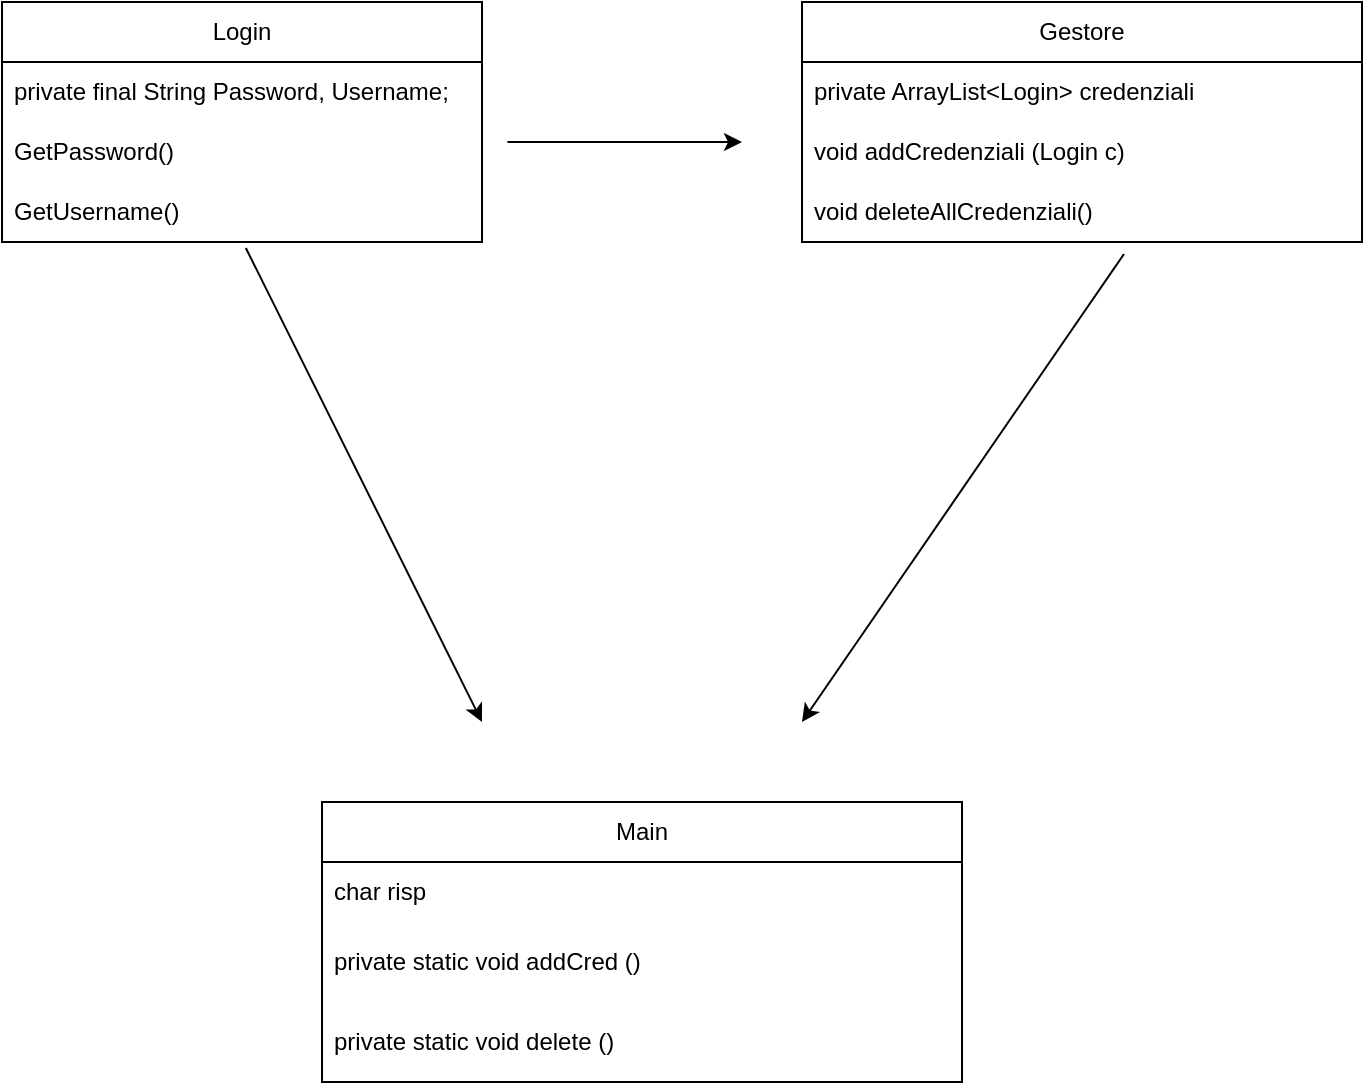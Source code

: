 <mxfile version="21.2.1" type="device">
  <diagram name="Pagina-1" id="VMnnnd-cZneFrEVaAW6f">
    <mxGraphModel dx="1434" dy="739" grid="1" gridSize="10" guides="1" tooltips="1" connect="1" arrows="1" fold="1" page="1" pageScale="1" pageWidth="827" pageHeight="1169" math="0" shadow="0">
      <root>
        <mxCell id="0" />
        <mxCell id="1" parent="0" />
        <mxCell id="jaEqhWXVQct8KkS0uilv-1" value="Login" style="swimlane;fontStyle=0;childLayout=stackLayout;horizontal=1;startSize=30;horizontalStack=0;resizeParent=1;resizeParentMax=0;resizeLast=0;collapsible=1;marginBottom=0;whiteSpace=wrap;html=1;" vertex="1" parent="1">
          <mxGeometry x="40" y="160" width="240" height="120" as="geometry" />
        </mxCell>
        <mxCell id="jaEqhWXVQct8KkS0uilv-2" value="private final String Password, Username;" style="text;strokeColor=none;fillColor=none;align=left;verticalAlign=middle;spacingLeft=4;spacingRight=4;overflow=hidden;points=[[0,0.5],[1,0.5]];portConstraint=eastwest;rotatable=0;whiteSpace=wrap;html=1;" vertex="1" parent="jaEqhWXVQct8KkS0uilv-1">
          <mxGeometry y="30" width="240" height="30" as="geometry" />
        </mxCell>
        <mxCell id="jaEqhWXVQct8KkS0uilv-3" value="GetPassword()" style="text;strokeColor=none;fillColor=none;align=left;verticalAlign=middle;spacingLeft=4;spacingRight=4;overflow=hidden;points=[[0,0.5],[1,0.5]];portConstraint=eastwest;rotatable=0;whiteSpace=wrap;html=1;" vertex="1" parent="jaEqhWXVQct8KkS0uilv-1">
          <mxGeometry y="60" width="240" height="30" as="geometry" />
        </mxCell>
        <mxCell id="jaEqhWXVQct8KkS0uilv-4" value="GetUsername()" style="text;strokeColor=none;fillColor=none;align=left;verticalAlign=middle;spacingLeft=4;spacingRight=4;overflow=hidden;points=[[0,0.5],[1,0.5]];portConstraint=eastwest;rotatable=0;whiteSpace=wrap;html=1;" vertex="1" parent="jaEqhWXVQct8KkS0uilv-1">
          <mxGeometry y="90" width="240" height="30" as="geometry" />
        </mxCell>
        <mxCell id="jaEqhWXVQct8KkS0uilv-9" value="" style="endArrow=classic;html=1;rounded=0;exitX=1.053;exitY=0.333;exitDx=0;exitDy=0;exitPerimeter=0;" edge="1" parent="1" source="jaEqhWXVQct8KkS0uilv-3">
          <mxGeometry width="50" height="50" relative="1" as="geometry">
            <mxPoint x="350" y="250" as="sourcePoint" />
            <mxPoint x="410" y="230" as="targetPoint" />
          </mxGeometry>
        </mxCell>
        <mxCell id="jaEqhWXVQct8KkS0uilv-10" value="Gestore" style="swimlane;fontStyle=0;childLayout=stackLayout;horizontal=1;startSize=30;horizontalStack=0;resizeParent=1;resizeParentMax=0;resizeLast=0;collapsible=1;marginBottom=0;whiteSpace=wrap;html=1;" vertex="1" parent="1">
          <mxGeometry x="440" y="160" width="280" height="120" as="geometry" />
        </mxCell>
        <mxCell id="jaEqhWXVQct8KkS0uilv-11" value="private ArrayList&amp;lt;Login&amp;gt; credenziali" style="text;strokeColor=none;fillColor=none;align=left;verticalAlign=middle;spacingLeft=4;spacingRight=4;overflow=hidden;points=[[0,0.5],[1,0.5]];portConstraint=eastwest;rotatable=0;whiteSpace=wrap;html=1;" vertex="1" parent="jaEqhWXVQct8KkS0uilv-10">
          <mxGeometry y="30" width="280" height="30" as="geometry" />
        </mxCell>
        <mxCell id="jaEqhWXVQct8KkS0uilv-12" value="void addCredenziali (Login c)" style="text;strokeColor=none;fillColor=none;align=left;verticalAlign=middle;spacingLeft=4;spacingRight=4;overflow=hidden;points=[[0,0.5],[1,0.5]];portConstraint=eastwest;rotatable=0;whiteSpace=wrap;html=1;" vertex="1" parent="jaEqhWXVQct8KkS0uilv-10">
          <mxGeometry y="60" width="280" height="30" as="geometry" />
        </mxCell>
        <mxCell id="jaEqhWXVQct8KkS0uilv-13" value="void deleteAllCredenziali()" style="text;strokeColor=none;fillColor=none;align=left;verticalAlign=middle;spacingLeft=4;spacingRight=4;overflow=hidden;points=[[0,0.5],[1,0.5]];portConstraint=eastwest;rotatable=0;whiteSpace=wrap;html=1;" vertex="1" parent="jaEqhWXVQct8KkS0uilv-10">
          <mxGeometry y="90" width="280" height="30" as="geometry" />
        </mxCell>
        <mxCell id="jaEqhWXVQct8KkS0uilv-14" value="" style="endArrow=classic;html=1;rounded=0;exitX=0.508;exitY=1.1;exitDx=0;exitDy=0;exitPerimeter=0;" edge="1" parent="1" source="jaEqhWXVQct8KkS0uilv-4">
          <mxGeometry width="50" height="50" relative="1" as="geometry">
            <mxPoint x="230" y="470" as="sourcePoint" />
            <mxPoint x="280" y="520" as="targetPoint" />
            <Array as="points" />
          </mxGeometry>
        </mxCell>
        <mxCell id="jaEqhWXVQct8KkS0uilv-15" value="" style="endArrow=classic;html=1;rounded=0;exitX=0.575;exitY=1.2;exitDx=0;exitDy=0;exitPerimeter=0;" edge="1" parent="1" source="jaEqhWXVQct8KkS0uilv-13">
          <mxGeometry width="50" height="50" relative="1" as="geometry">
            <mxPoint x="450" y="380" as="sourcePoint" />
            <mxPoint x="440" y="520" as="targetPoint" />
          </mxGeometry>
        </mxCell>
        <mxCell id="jaEqhWXVQct8KkS0uilv-16" value="Main" style="swimlane;fontStyle=0;childLayout=stackLayout;horizontal=1;startSize=30;horizontalStack=0;resizeParent=1;resizeParentMax=0;resizeLast=0;collapsible=1;marginBottom=0;whiteSpace=wrap;html=1;" vertex="1" parent="1">
          <mxGeometry x="200" y="560" width="320" height="140" as="geometry" />
        </mxCell>
        <mxCell id="jaEqhWXVQct8KkS0uilv-17" value="char risp" style="text;strokeColor=none;fillColor=none;align=left;verticalAlign=middle;spacingLeft=4;spacingRight=4;overflow=hidden;points=[[0,0.5],[1,0.5]];portConstraint=eastwest;rotatable=0;whiteSpace=wrap;html=1;" vertex="1" parent="jaEqhWXVQct8KkS0uilv-16">
          <mxGeometry y="30" width="320" height="30" as="geometry" />
        </mxCell>
        <mxCell id="jaEqhWXVQct8KkS0uilv-18" value="private static void addCred ()" style="text;strokeColor=none;fillColor=none;align=left;verticalAlign=middle;spacingLeft=4;spacingRight=4;overflow=hidden;points=[[0,0.5],[1,0.5]];portConstraint=eastwest;rotatable=0;whiteSpace=wrap;html=1;" vertex="1" parent="jaEqhWXVQct8KkS0uilv-16">
          <mxGeometry y="60" width="320" height="40" as="geometry" />
        </mxCell>
        <mxCell id="jaEqhWXVQct8KkS0uilv-20" value="private static void delete ()" style="text;strokeColor=none;fillColor=none;align=left;verticalAlign=middle;spacingLeft=4;spacingRight=4;overflow=hidden;points=[[0,0.5],[1,0.5]];portConstraint=eastwest;rotatable=0;whiteSpace=wrap;html=1;" vertex="1" parent="jaEqhWXVQct8KkS0uilv-16">
          <mxGeometry y="100" width="320" height="40" as="geometry" />
        </mxCell>
      </root>
    </mxGraphModel>
  </diagram>
</mxfile>
